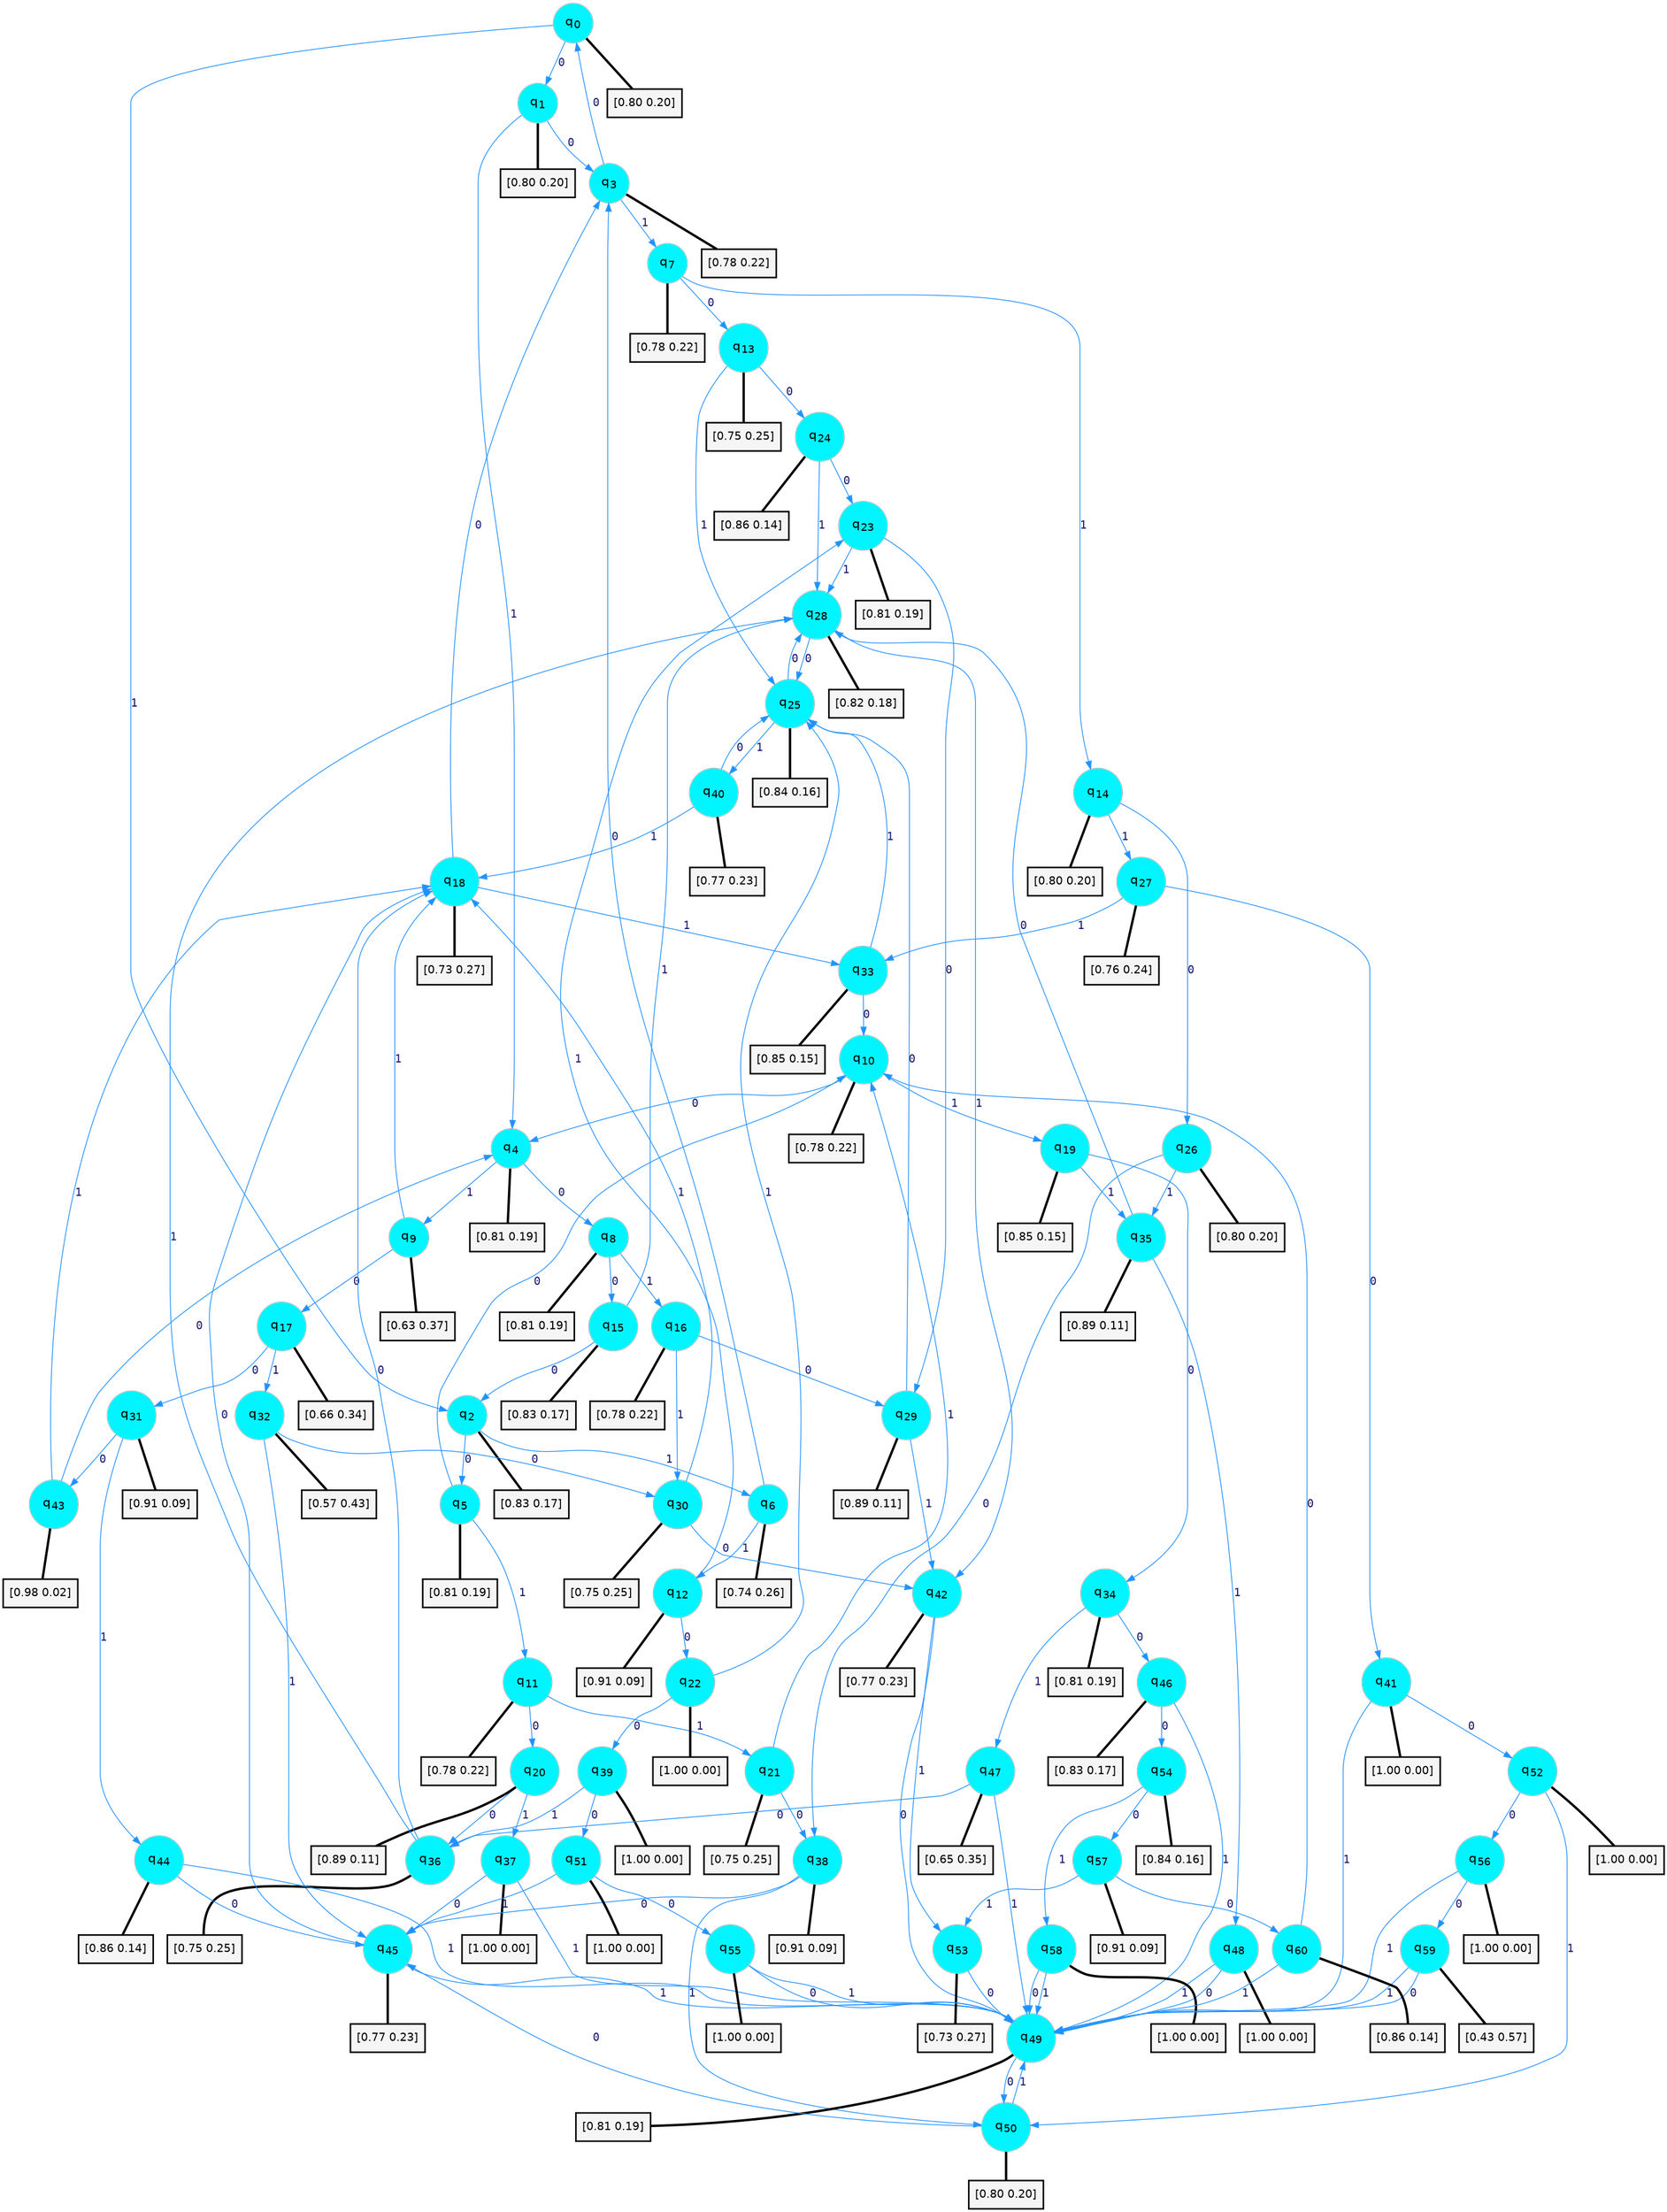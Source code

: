 digraph G {
graph [
bgcolor=transparent, dpi=300, rankdir=TD, size="40,25"];
node [
color=gray, fillcolor=turquoise1, fontcolor=black, fontname=Helvetica, fontsize=16, fontweight=bold, shape=circle, style=filled];
edge [
arrowsize=1, color=dodgerblue1, fontcolor=midnightblue, fontname=courier, fontweight=bold, penwidth=1, style=solid, weight=20];
0[label=<q<SUB>0</SUB>>];
1[label=<q<SUB>1</SUB>>];
2[label=<q<SUB>2</SUB>>];
3[label=<q<SUB>3</SUB>>];
4[label=<q<SUB>4</SUB>>];
5[label=<q<SUB>5</SUB>>];
6[label=<q<SUB>6</SUB>>];
7[label=<q<SUB>7</SUB>>];
8[label=<q<SUB>8</SUB>>];
9[label=<q<SUB>9</SUB>>];
10[label=<q<SUB>10</SUB>>];
11[label=<q<SUB>11</SUB>>];
12[label=<q<SUB>12</SUB>>];
13[label=<q<SUB>13</SUB>>];
14[label=<q<SUB>14</SUB>>];
15[label=<q<SUB>15</SUB>>];
16[label=<q<SUB>16</SUB>>];
17[label=<q<SUB>17</SUB>>];
18[label=<q<SUB>18</SUB>>];
19[label=<q<SUB>19</SUB>>];
20[label=<q<SUB>20</SUB>>];
21[label=<q<SUB>21</SUB>>];
22[label=<q<SUB>22</SUB>>];
23[label=<q<SUB>23</SUB>>];
24[label=<q<SUB>24</SUB>>];
25[label=<q<SUB>25</SUB>>];
26[label=<q<SUB>26</SUB>>];
27[label=<q<SUB>27</SUB>>];
28[label=<q<SUB>28</SUB>>];
29[label=<q<SUB>29</SUB>>];
30[label=<q<SUB>30</SUB>>];
31[label=<q<SUB>31</SUB>>];
32[label=<q<SUB>32</SUB>>];
33[label=<q<SUB>33</SUB>>];
34[label=<q<SUB>34</SUB>>];
35[label=<q<SUB>35</SUB>>];
36[label=<q<SUB>36</SUB>>];
37[label=<q<SUB>37</SUB>>];
38[label=<q<SUB>38</SUB>>];
39[label=<q<SUB>39</SUB>>];
40[label=<q<SUB>40</SUB>>];
41[label=<q<SUB>41</SUB>>];
42[label=<q<SUB>42</SUB>>];
43[label=<q<SUB>43</SUB>>];
44[label=<q<SUB>44</SUB>>];
45[label=<q<SUB>45</SUB>>];
46[label=<q<SUB>46</SUB>>];
47[label=<q<SUB>47</SUB>>];
48[label=<q<SUB>48</SUB>>];
49[label=<q<SUB>49</SUB>>];
50[label=<q<SUB>50</SUB>>];
51[label=<q<SUB>51</SUB>>];
52[label=<q<SUB>52</SUB>>];
53[label=<q<SUB>53</SUB>>];
54[label=<q<SUB>54</SUB>>];
55[label=<q<SUB>55</SUB>>];
56[label=<q<SUB>56</SUB>>];
57[label=<q<SUB>57</SUB>>];
58[label=<q<SUB>58</SUB>>];
59[label=<q<SUB>59</SUB>>];
60[label=<q<SUB>60</SUB>>];
61[label="[0.80 0.20]", shape=box,fontcolor=black, fontname=Helvetica, fontsize=14, penwidth=2, fillcolor=whitesmoke,color=black];
62[label="[0.80 0.20]", shape=box,fontcolor=black, fontname=Helvetica, fontsize=14, penwidth=2, fillcolor=whitesmoke,color=black];
63[label="[0.83 0.17]", shape=box,fontcolor=black, fontname=Helvetica, fontsize=14, penwidth=2, fillcolor=whitesmoke,color=black];
64[label="[0.78 0.22]", shape=box,fontcolor=black, fontname=Helvetica, fontsize=14, penwidth=2, fillcolor=whitesmoke,color=black];
65[label="[0.81 0.19]", shape=box,fontcolor=black, fontname=Helvetica, fontsize=14, penwidth=2, fillcolor=whitesmoke,color=black];
66[label="[0.81 0.19]", shape=box,fontcolor=black, fontname=Helvetica, fontsize=14, penwidth=2, fillcolor=whitesmoke,color=black];
67[label="[0.74 0.26]", shape=box,fontcolor=black, fontname=Helvetica, fontsize=14, penwidth=2, fillcolor=whitesmoke,color=black];
68[label="[0.78 0.22]", shape=box,fontcolor=black, fontname=Helvetica, fontsize=14, penwidth=2, fillcolor=whitesmoke,color=black];
69[label="[0.81 0.19]", shape=box,fontcolor=black, fontname=Helvetica, fontsize=14, penwidth=2, fillcolor=whitesmoke,color=black];
70[label="[0.63 0.37]", shape=box,fontcolor=black, fontname=Helvetica, fontsize=14, penwidth=2, fillcolor=whitesmoke,color=black];
71[label="[0.78 0.22]", shape=box,fontcolor=black, fontname=Helvetica, fontsize=14, penwidth=2, fillcolor=whitesmoke,color=black];
72[label="[0.78 0.22]", shape=box,fontcolor=black, fontname=Helvetica, fontsize=14, penwidth=2, fillcolor=whitesmoke,color=black];
73[label="[0.91 0.09]", shape=box,fontcolor=black, fontname=Helvetica, fontsize=14, penwidth=2, fillcolor=whitesmoke,color=black];
74[label="[0.75 0.25]", shape=box,fontcolor=black, fontname=Helvetica, fontsize=14, penwidth=2, fillcolor=whitesmoke,color=black];
75[label="[0.80 0.20]", shape=box,fontcolor=black, fontname=Helvetica, fontsize=14, penwidth=2, fillcolor=whitesmoke,color=black];
76[label="[0.83 0.17]", shape=box,fontcolor=black, fontname=Helvetica, fontsize=14, penwidth=2, fillcolor=whitesmoke,color=black];
77[label="[0.78 0.22]", shape=box,fontcolor=black, fontname=Helvetica, fontsize=14, penwidth=2, fillcolor=whitesmoke,color=black];
78[label="[0.66 0.34]", shape=box,fontcolor=black, fontname=Helvetica, fontsize=14, penwidth=2, fillcolor=whitesmoke,color=black];
79[label="[0.73 0.27]", shape=box,fontcolor=black, fontname=Helvetica, fontsize=14, penwidth=2, fillcolor=whitesmoke,color=black];
80[label="[0.85 0.15]", shape=box,fontcolor=black, fontname=Helvetica, fontsize=14, penwidth=2, fillcolor=whitesmoke,color=black];
81[label="[0.89 0.11]", shape=box,fontcolor=black, fontname=Helvetica, fontsize=14, penwidth=2, fillcolor=whitesmoke,color=black];
82[label="[0.75 0.25]", shape=box,fontcolor=black, fontname=Helvetica, fontsize=14, penwidth=2, fillcolor=whitesmoke,color=black];
83[label="[1.00 0.00]", shape=box,fontcolor=black, fontname=Helvetica, fontsize=14, penwidth=2, fillcolor=whitesmoke,color=black];
84[label="[0.81 0.19]", shape=box,fontcolor=black, fontname=Helvetica, fontsize=14, penwidth=2, fillcolor=whitesmoke,color=black];
85[label="[0.86 0.14]", shape=box,fontcolor=black, fontname=Helvetica, fontsize=14, penwidth=2, fillcolor=whitesmoke,color=black];
86[label="[0.84 0.16]", shape=box,fontcolor=black, fontname=Helvetica, fontsize=14, penwidth=2, fillcolor=whitesmoke,color=black];
87[label="[0.80 0.20]", shape=box,fontcolor=black, fontname=Helvetica, fontsize=14, penwidth=2, fillcolor=whitesmoke,color=black];
88[label="[0.76 0.24]", shape=box,fontcolor=black, fontname=Helvetica, fontsize=14, penwidth=2, fillcolor=whitesmoke,color=black];
89[label="[0.82 0.18]", shape=box,fontcolor=black, fontname=Helvetica, fontsize=14, penwidth=2, fillcolor=whitesmoke,color=black];
90[label="[0.89 0.11]", shape=box,fontcolor=black, fontname=Helvetica, fontsize=14, penwidth=2, fillcolor=whitesmoke,color=black];
91[label="[0.75 0.25]", shape=box,fontcolor=black, fontname=Helvetica, fontsize=14, penwidth=2, fillcolor=whitesmoke,color=black];
92[label="[0.91 0.09]", shape=box,fontcolor=black, fontname=Helvetica, fontsize=14, penwidth=2, fillcolor=whitesmoke,color=black];
93[label="[0.57 0.43]", shape=box,fontcolor=black, fontname=Helvetica, fontsize=14, penwidth=2, fillcolor=whitesmoke,color=black];
94[label="[0.85 0.15]", shape=box,fontcolor=black, fontname=Helvetica, fontsize=14, penwidth=2, fillcolor=whitesmoke,color=black];
95[label="[0.81 0.19]", shape=box,fontcolor=black, fontname=Helvetica, fontsize=14, penwidth=2, fillcolor=whitesmoke,color=black];
96[label="[0.89 0.11]", shape=box,fontcolor=black, fontname=Helvetica, fontsize=14, penwidth=2, fillcolor=whitesmoke,color=black];
97[label="[0.75 0.25]", shape=box,fontcolor=black, fontname=Helvetica, fontsize=14, penwidth=2, fillcolor=whitesmoke,color=black];
98[label="[1.00 0.00]", shape=box,fontcolor=black, fontname=Helvetica, fontsize=14, penwidth=2, fillcolor=whitesmoke,color=black];
99[label="[0.91 0.09]", shape=box,fontcolor=black, fontname=Helvetica, fontsize=14, penwidth=2, fillcolor=whitesmoke,color=black];
100[label="[1.00 0.00]", shape=box,fontcolor=black, fontname=Helvetica, fontsize=14, penwidth=2, fillcolor=whitesmoke,color=black];
101[label="[0.77 0.23]", shape=box,fontcolor=black, fontname=Helvetica, fontsize=14, penwidth=2, fillcolor=whitesmoke,color=black];
102[label="[1.00 0.00]", shape=box,fontcolor=black, fontname=Helvetica, fontsize=14, penwidth=2, fillcolor=whitesmoke,color=black];
103[label="[0.77 0.23]", shape=box,fontcolor=black, fontname=Helvetica, fontsize=14, penwidth=2, fillcolor=whitesmoke,color=black];
104[label="[0.98 0.02]", shape=box,fontcolor=black, fontname=Helvetica, fontsize=14, penwidth=2, fillcolor=whitesmoke,color=black];
105[label="[0.86 0.14]", shape=box,fontcolor=black, fontname=Helvetica, fontsize=14, penwidth=2, fillcolor=whitesmoke,color=black];
106[label="[0.77 0.23]", shape=box,fontcolor=black, fontname=Helvetica, fontsize=14, penwidth=2, fillcolor=whitesmoke,color=black];
107[label="[0.83 0.17]", shape=box,fontcolor=black, fontname=Helvetica, fontsize=14, penwidth=2, fillcolor=whitesmoke,color=black];
108[label="[0.65 0.35]", shape=box,fontcolor=black, fontname=Helvetica, fontsize=14, penwidth=2, fillcolor=whitesmoke,color=black];
109[label="[1.00 0.00]", shape=box,fontcolor=black, fontname=Helvetica, fontsize=14, penwidth=2, fillcolor=whitesmoke,color=black];
110[label="[0.81 0.19]", shape=box,fontcolor=black, fontname=Helvetica, fontsize=14, penwidth=2, fillcolor=whitesmoke,color=black];
111[label="[0.80 0.20]", shape=box,fontcolor=black, fontname=Helvetica, fontsize=14, penwidth=2, fillcolor=whitesmoke,color=black];
112[label="[1.00 0.00]", shape=box,fontcolor=black, fontname=Helvetica, fontsize=14, penwidth=2, fillcolor=whitesmoke,color=black];
113[label="[1.00 0.00]", shape=box,fontcolor=black, fontname=Helvetica, fontsize=14, penwidth=2, fillcolor=whitesmoke,color=black];
114[label="[0.73 0.27]", shape=box,fontcolor=black, fontname=Helvetica, fontsize=14, penwidth=2, fillcolor=whitesmoke,color=black];
115[label="[0.84 0.16]", shape=box,fontcolor=black, fontname=Helvetica, fontsize=14, penwidth=2, fillcolor=whitesmoke,color=black];
116[label="[1.00 0.00]", shape=box,fontcolor=black, fontname=Helvetica, fontsize=14, penwidth=2, fillcolor=whitesmoke,color=black];
117[label="[1.00 0.00]", shape=box,fontcolor=black, fontname=Helvetica, fontsize=14, penwidth=2, fillcolor=whitesmoke,color=black];
118[label="[0.91 0.09]", shape=box,fontcolor=black, fontname=Helvetica, fontsize=14, penwidth=2, fillcolor=whitesmoke,color=black];
119[label="[1.00 0.00]", shape=box,fontcolor=black, fontname=Helvetica, fontsize=14, penwidth=2, fillcolor=whitesmoke,color=black];
120[label="[0.43 0.57]", shape=box,fontcolor=black, fontname=Helvetica, fontsize=14, penwidth=2, fillcolor=whitesmoke,color=black];
121[label="[0.86 0.14]", shape=box,fontcolor=black, fontname=Helvetica, fontsize=14, penwidth=2, fillcolor=whitesmoke,color=black];
0->1 [label=0];
0->2 [label=1];
0->61 [arrowhead=none, penwidth=3,color=black];
1->3 [label=0];
1->4 [label=1];
1->62 [arrowhead=none, penwidth=3,color=black];
2->5 [label=0];
2->6 [label=1];
2->63 [arrowhead=none, penwidth=3,color=black];
3->0 [label=0];
3->7 [label=1];
3->64 [arrowhead=none, penwidth=3,color=black];
4->8 [label=0];
4->9 [label=1];
4->65 [arrowhead=none, penwidth=3,color=black];
5->10 [label=0];
5->11 [label=1];
5->66 [arrowhead=none, penwidth=3,color=black];
6->3 [label=0];
6->12 [label=1];
6->67 [arrowhead=none, penwidth=3,color=black];
7->13 [label=0];
7->14 [label=1];
7->68 [arrowhead=none, penwidth=3,color=black];
8->15 [label=0];
8->16 [label=1];
8->69 [arrowhead=none, penwidth=3,color=black];
9->17 [label=0];
9->18 [label=1];
9->70 [arrowhead=none, penwidth=3,color=black];
10->4 [label=0];
10->19 [label=1];
10->71 [arrowhead=none, penwidth=3,color=black];
11->20 [label=0];
11->21 [label=1];
11->72 [arrowhead=none, penwidth=3,color=black];
12->22 [label=0];
12->23 [label=1];
12->73 [arrowhead=none, penwidth=3,color=black];
13->24 [label=0];
13->25 [label=1];
13->74 [arrowhead=none, penwidth=3,color=black];
14->26 [label=0];
14->27 [label=1];
14->75 [arrowhead=none, penwidth=3,color=black];
15->2 [label=0];
15->28 [label=1];
15->76 [arrowhead=none, penwidth=3,color=black];
16->29 [label=0];
16->30 [label=1];
16->77 [arrowhead=none, penwidth=3,color=black];
17->31 [label=0];
17->32 [label=1];
17->78 [arrowhead=none, penwidth=3,color=black];
18->3 [label=0];
18->33 [label=1];
18->79 [arrowhead=none, penwidth=3,color=black];
19->34 [label=0];
19->35 [label=1];
19->80 [arrowhead=none, penwidth=3,color=black];
20->36 [label=0];
20->37 [label=1];
20->81 [arrowhead=none, penwidth=3,color=black];
21->38 [label=0];
21->10 [label=1];
21->82 [arrowhead=none, penwidth=3,color=black];
22->39 [label=0];
22->25 [label=1];
22->83 [arrowhead=none, penwidth=3,color=black];
23->29 [label=0];
23->28 [label=1];
23->84 [arrowhead=none, penwidth=3,color=black];
24->23 [label=0];
24->28 [label=1];
24->85 [arrowhead=none, penwidth=3,color=black];
25->28 [label=0];
25->40 [label=1];
25->86 [arrowhead=none, penwidth=3,color=black];
26->38 [label=0];
26->35 [label=1];
26->87 [arrowhead=none, penwidth=3,color=black];
27->41 [label=0];
27->33 [label=1];
27->88 [arrowhead=none, penwidth=3,color=black];
28->25 [label=0];
28->42 [label=1];
28->89 [arrowhead=none, penwidth=3,color=black];
29->25 [label=0];
29->42 [label=1];
29->90 [arrowhead=none, penwidth=3,color=black];
30->42 [label=0];
30->18 [label=1];
30->91 [arrowhead=none, penwidth=3,color=black];
31->43 [label=0];
31->44 [label=1];
31->92 [arrowhead=none, penwidth=3,color=black];
32->30 [label=0];
32->45 [label=1];
32->93 [arrowhead=none, penwidth=3,color=black];
33->10 [label=0];
33->25 [label=1];
33->94 [arrowhead=none, penwidth=3,color=black];
34->46 [label=0];
34->47 [label=1];
34->95 [arrowhead=none, penwidth=3,color=black];
35->28 [label=0];
35->48 [label=1];
35->96 [arrowhead=none, penwidth=3,color=black];
36->18 [label=0];
36->28 [label=1];
36->97 [arrowhead=none, penwidth=3,color=black];
37->45 [label=0];
37->49 [label=1];
37->98 [arrowhead=none, penwidth=3,color=black];
38->45 [label=0];
38->50 [label=1];
38->99 [arrowhead=none, penwidth=3,color=black];
39->51 [label=0];
39->36 [label=1];
39->100 [arrowhead=none, penwidth=3,color=black];
40->25 [label=0];
40->18 [label=1];
40->101 [arrowhead=none, penwidth=3,color=black];
41->52 [label=0];
41->49 [label=1];
41->102 [arrowhead=none, penwidth=3,color=black];
42->49 [label=0];
42->53 [label=1];
42->103 [arrowhead=none, penwidth=3,color=black];
43->4 [label=0];
43->18 [label=1];
43->104 [arrowhead=none, penwidth=3,color=black];
44->45 [label=0];
44->49 [label=1];
44->105 [arrowhead=none, penwidth=3,color=black];
45->18 [label=0];
45->49 [label=1];
45->106 [arrowhead=none, penwidth=3,color=black];
46->54 [label=0];
46->49 [label=1];
46->107 [arrowhead=none, penwidth=3,color=black];
47->36 [label=0];
47->49 [label=1];
47->108 [arrowhead=none, penwidth=3,color=black];
48->49 [label=0];
48->49 [label=1];
48->109 [arrowhead=none, penwidth=3,color=black];
49->50 [label=0];
49->110 [arrowhead=none, penwidth=3,color=black];
50->45 [label=0];
50->49 [label=1];
50->111 [arrowhead=none, penwidth=3,color=black];
51->55 [label=0];
51->45 [label=1];
51->112 [arrowhead=none, penwidth=3,color=black];
52->56 [label=0];
52->50 [label=1];
52->113 [arrowhead=none, penwidth=3,color=black];
53->49 [label=0];
53->114 [arrowhead=none, penwidth=3,color=black];
54->57 [label=0];
54->58 [label=1];
54->115 [arrowhead=none, penwidth=3,color=black];
55->49 [label=0];
55->49 [label=1];
55->116 [arrowhead=none, penwidth=3,color=black];
56->59 [label=0];
56->49 [label=1];
56->117 [arrowhead=none, penwidth=3,color=black];
57->60 [label=0];
57->53 [label=1];
57->118 [arrowhead=none, penwidth=3,color=black];
58->49 [label=0];
58->49 [label=1];
58->119 [arrowhead=none, penwidth=3,color=black];
59->49 [label=0];
59->49 [label=1];
59->120 [arrowhead=none, penwidth=3,color=black];
60->10 [label=0];
60->49 [label=1];
60->121 [arrowhead=none, penwidth=3,color=black];
}
